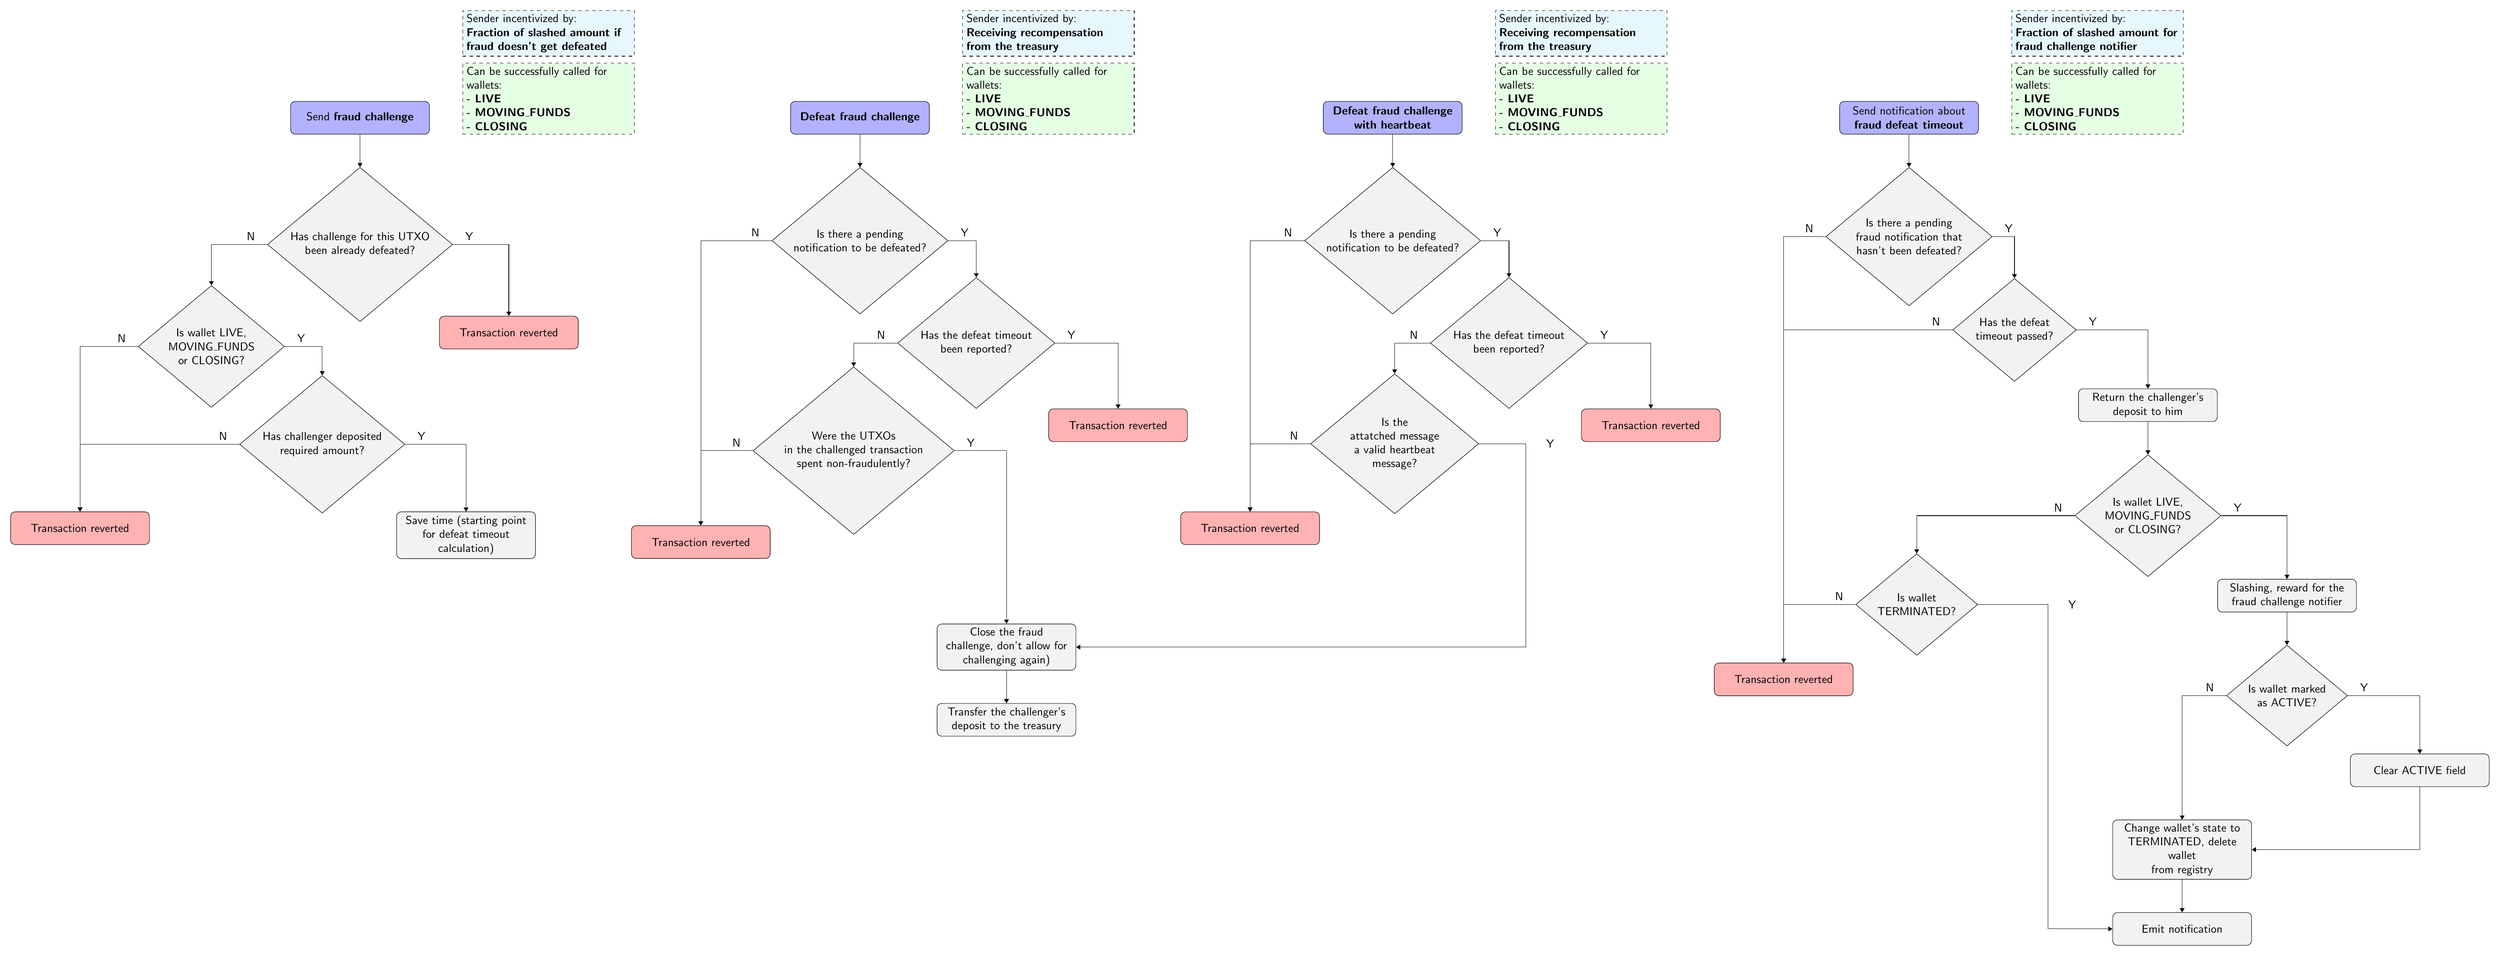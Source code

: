 % TIP: To generate PDF file run `pdflatex filename.tikz`. To generate PNG file
% run `convert -density 300 filename.pdf -resize 50% filename.png` (requires
% intallation of `imagemagick` tool).

\documentclass{standalone}%
\usepackage{tikz}%
\usetikzlibrary{positioning,shapes,arrows.meta,chains}%

% These commands are used to draw arrow labels
\newcommand{\yes}{node [auto, pos=0, xshift=5mm]{Y}}%
\newcommand{\no}{node [auto, swap, pos=0, xshift=-5mm]{N}}%

% We need layers to draw the background
\pgfdeclarelayer{background}%
\pgfsetlayers{background,main}%

\begin{document}%
\begin{tikzpicture}[
% Specify styles for nodes:
    base/.style = {rectangle, rounded corners, draw=black,
                   minimum width=4cm, minimum height=1cm,
                   text centered, text width=4cm, align=flush center},
   start/.style = {base, fill=blue!30},
  revert/.style = {base, fill=red!30},
  action/.style = {base, fill=black!5},
   check/.style = {diamond, aspect=1.2, draw=black, fill=black!5,
                   minimum width=1cm, align=center},
   note1/.style = {rectangle, draw, dashed, fill=green!10,
                   align=flush left, text width=5cm},
   note2/.style = {rectangle, draw, dashed, fill=cyan!10,
                   align=flush left, text width=5cm},
              > = Triangle,                  % defines the arrow tip style when `->` is used
           font = \sffamily,
]

% FRAUD CHALLENGE
% Nodes
\node[start]                                                     (fc_start)   {Send \textbf{fraud challenge}};
\node[check, below=of fc_start]                                  (fc_check1)  {Has challenge for this UTXO\\ been already defeated?};
\node[revert, below right=of fc_check1]                          (fc_revert1) {Transaction reverted};
\node[check, below left=of fc_check1, xshift=-1cm]               (fc_check2)  {Is wallet LIVE,\\ MOVING\_FUNDS\\ or CLOSING?};
\node[check, below right=of fc_check2]                           (fc_check3)  {Has challenger deposited\\ required amount?};
\node[revert, below left=of fc_check3, xshift=-3cm]              (fc_revert2) {Transaction reverted};
\node[action, below right=of fc_check3]                          (fc_action1) {Save time (starting point for defeat timeout calculation)};
\node[note1, right=of fc_start.south east, anchor=south west]    (fc_note1)   {Can be successfully called for wallets:\\
                                                                               \textbf{- LIVE\\
                                                                               - MOVING\_FUNDS\\
                                                                               - CLOSING}};
\node[note2, above=of fc_note1.north, anchor=south, yshift=-8mm] (fc_note2)   {Sender incentivized by:\\ \textbf{Fraction of slashed amount if fraud doesn't get defeated}};

% Arrows
\draw[->] (fc_start)   -- (fc_check1);
\draw[->] (fc_check1)  -| (fc_check2)  \no;
\draw[->] (fc_check1)  -| (fc_revert1) \yes;
\draw[->] (fc_check2)  -| (fc_revert2) \no;
\draw[->] (fc_check2)  -| (fc_check3)  \yes;
\draw[->] (fc_check3)  -| (fc_revert2) \no;
\draw[->] (fc_check3)  -| (fc_action1) \yes;


% DEFEAT FRAUD
% Nodes
\node[start, right=of fc_start, xshift=100mm]                    (df_start)   {\textbf{Defeat fraud challenge}};
\node[check, below=of df_start]                                  (df_check1)  {Is there a pending\\ notification to be defeated?};
\node[check, below right=of df_check1]                           (df_check2)  {Has the defeat timeout\\ been reported?};
\node[check, below left=of df_check2]                            (df_check3)  {Were the UTXOs\\ in the challenged transaction\\ spent non-fraudulently?};
\node[revert, below right=of df_check2]                          (df_revert1) {Transaction reverted};
\node[revert, below left=of df_check3]                           (df_revert2) {Transaction reverted};
\node[action, below right=of df_check3, yshift=-3cm]             (df_action1) {Close the fraud\\ challenge, don't allow for\\ challenging again)};
\node[action, below=of df_action1]                               (df_action2) {Transfer the challenger's\\ deposit to the treasury};
\node[note1, right=of df_start.south east, anchor=south west]    (df_note1)   {Can be successfully called for wallets:\\ 
                                                                               \textbf{- LIVE\\
                                                                               - MOVING\_FUNDS\\
                                                                               - CLOSING}};
\node[note2, above=of df_note1.north, anchor=south, yshift=-8mm] (df_note2)   {Sender incentivized by:\\ \textbf{Receiving recompensation from the treasury}};

% Arrows
\draw[->] (df_start)   -- (df_check1);
\draw[->] (df_check1)  -| (df_revert2) \no;
\draw[->] (df_check1)  -| (df_check2)  \yes;
\draw[->] (df_check2)  -| (df_check3)  \no;
\draw[->] (df_check2)  -| (df_revert1) \yes;
\draw[->] (df_check3)  -| (df_revert2) \no;
\draw[->] (df_check3)  -| (df_action1) \yes;
\draw[->] (df_action1) -- (df_action2);


% DEFEAT FRAUD CHALLENGE WITH HEARTBEAT
% Nodes
\node[start, right=of df_start, xshift=110mm]                      (dfwt_start)   {\textbf{Defeat fraud challenge with heartbeat}};
\node[check, below=of dfwt_start]                                  (dfwt_check1)  {Is there a pending\\ notification to be defeated?};
\node[check, below right=of dfwt_check1]                           (dfwt_check2)  {Has the defeat timeout\\ been reported?};
\node[check, below left=of dfwt_check2]                            (dfwt_check3)  {Is the\\ attatched message\\ a valid heartbeat\\ message?};
\node[revert, below right=of dfwt_check2]                          (dfwt_revert1) {Transaction reverted};
\node[revert, below left=of dfwt_check3]                           (dfwt_revert2) {Transaction reverted};
\node[note1, right=of dfwt_start.south east, anchor=south west]    (dfwt_note1)   {Can be successfully called for wallets:\\ 
                                                                                   \textbf{- LIVE\\
                                                                                   - MOVING\_FUNDS\\
                                                                                   - CLOSING}};
\node[note2, above=of dfwt_note1.north, anchor=south, yshift=-8mm] (dfwt_note2)   {Sender incentivized by:\\ \textbf{Receiving recompensation from the treasury}};

% Arrows
% In places where arrows needs to bend more than once, we force the lines to
% pass through intermediary points. 
% (a,b) - sets point at an exact (a,b) coordinate
% +(a,b) - sets point at current point and moves it by (a,b) vector, but doesn't
%          remember the position afterwards
% ++(a,b) - sets point at current point and moves it by (a,b) vector and
%           remembers the position afterwards
% To ease edition of the diagram in the future, usage of relative values is
% recommended.
\draw[->] (dfwt_start)   --           (dfwt_check1);
\draw[->] (dfwt_check1)  -|           (dfwt_revert2) \no;
\draw[->] (dfwt_check1)  -|           (dfwt_check2)  \yes;
\draw[->] (dfwt_check2)  -|           (dfwt_check3)  \no;
\draw[->] (dfwt_check2)  -|           (dfwt_revert1) \yes;
\draw[->] (dfwt_check3)  -|           (dfwt_revert2) \no;
\draw[->] (dfwt_check3)  -- +(4,0) |- (df_action1)   \yes;
\draw[->] (df_action1)   --           (df_action2);


% FRAUD DEFEAT TIMEOUT
% Nodes
\node[start, right=of dfwt_start, xshift=105mm]                   (fdt_start)   {Send notification about\\ \textbf{fraud defeat timeout}};
\node[check, below=of fdt_start]                                  (fdt_check1)  {Is there a pending\\ fraud notification that\\ hasn't been defeated?};
\node[check, below right=of fdt_check1]                           (fdt_check2)  {Has the defeat \\ timeout passed?};
\node[action, below right=of fdt_check2]                          (fdt_action1) {Return the challenger's\\ deposit to him};
\node[check, below=of fdt_action1]                                (fdt_check3)  {Is wallet LIVE,\\ MOVING\_FUNDS\\ or CLOSING?};
\node[check, below left=of fdt_check3, xshift=-40mm]              (fdt_check4)  {Is wallet\\ TERMINATED?};
\node[revert, below left=of fdt_check4]                           (fdt_revert1) {Transaction reverted};
\node[action, below right=of fdt_check3]                          (fdt_action2) {Slashing, reward for the\\ fraud challenge notifier};
\node[check, below=of fdt_action2]                                (fdt_check5)  {Is wallet marked\\ as ACTIVE?};
\node[action, below right=of fdt_check5]                          (fdt_action3) {Clear ACTIVE field};
\node[action, below left=of fdt_action3, xshift=-20mm]            (fdt_action4) {Change wallet's state to\\ TERMINATED, delete wallet\\ from registry};
\node[action, below=of fdt_action4]                               (fdt_action5) {Emit notification};
\node[note1, right=of fdt_start.south east, anchor=south west]    (fdt_note1)   {Can be successfully called for wallets:\\ 
                                                                                 \textbf{- LIVE\\
                                                                                 - MOVING\_FUNDS\\
                                                                                 - CLOSING}};
\node[note2, above=of fdt_note1.north, anchor=south, yshift=-8mm] (fdt_note2)   {Sender incentivized by:\\ \textbf{Fraction of slashed amount for fraud challenge notifier}};

% Arrows
\draw[->] (fdt_start)   --           (fdt_check1);
\draw[->] (fdt_check1)  -|           (fdt_revert1)      \no;
\draw[->] (fdt_check1)  -|           (fdt_check2)       \yes;
\draw[->] (fdt_check2)  -|           (fdt_revert1)      \no;
\draw[->] (fdt_check2)  -|           (fdt_action1)      \yes;
\draw[->] (fdt_action1) --           (fdt_check3);
\draw[->] (fdt_check3)  -|           (fdt_check4)       \no;
\draw[->] (fdt_check3)  -|           (fdt_action2)      \yes;
\draw[->] (fdt_check4)  -|           (fdt_revert1)      \no;
\draw[->] (fdt_check4)  -| +(4,0) |- (fdt_action5.west) \yes;
\draw[->] (fdt_action2) --           (fdt_check5);
\draw[->] (fdt_check5)  -|           (fdt_action4)      \no;
\draw[->] (fdt_check5)  -|           (fdt_action3)      \yes;
\draw[->] (fdt_action3) |-           (fdt_action4);
\draw[->] (fdt_action4) --           (fdt_action5);


% BACKGROUND
% To draw the background behind the nodes and other objects we use pgf layers. 
% We calculate top left and bottom right corners position of current canvas and
% construct white background between those points expanded by some small amount.
% This gives us nice little margin around the diagram.

\begin{pgfonlayer}{background}
  \path (current bounding box.north west)+(-0.2,0.2) node (a) {};
  \path (current bounding box.south east)+(0.2,-0.2) node (b) {};
  \path[fill=white] (a) rectangle (b);
\end{pgfonlayer}

\end{tikzpicture}
\end{document}
